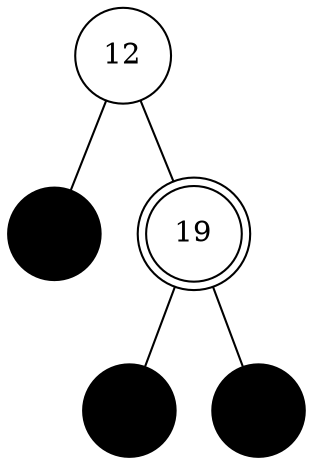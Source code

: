 graph step3 { 19 [shape=doublecircle]; 12 [shape=circle, ordering=out]; node [shape=circle, color=black]; e1 [style=filled, fillcolor=black]; e2 [style=filled, fillcolor=black]; e3 [style=filled, fillcolor=black]; 12--e1; 12--19; 19--e2; 19--e3; }
